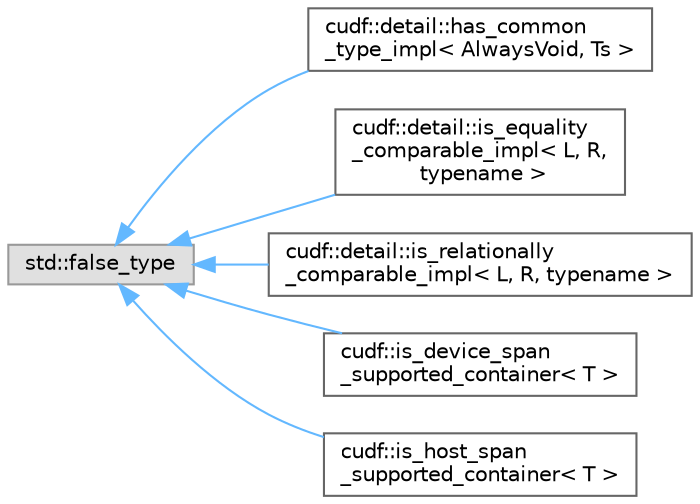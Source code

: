 digraph "类继承关系图"
{
 // LATEX_PDF_SIZE
  bgcolor="transparent";
  edge [fontname=Helvetica,fontsize=10,labelfontname=Helvetica,labelfontsize=10];
  node [fontname=Helvetica,fontsize=10,shape=box,height=0.2,width=0.4];
  rankdir="LR";
  Node0 [id="Node000000",label="std::false_type",height=0.2,width=0.4,color="grey60", fillcolor="#E0E0E0", style="filled",tooltip=" "];
  Node0 -> Node1 [id="edge136_Node000000_Node000001",dir="back",color="steelblue1",style="solid",tooltip=" "];
  Node1 [id="Node000001",label="cudf::detail::has_common\l_type_impl\< AlwaysVoid, Ts \>",height=0.2,width=0.4,color="grey40", fillcolor="white", style="filled",URL="$structcudf_1_1detail_1_1has__common__type__impl.html",tooltip=" "];
  Node0 -> Node2 [id="edge137_Node000000_Node000002",dir="back",color="steelblue1",style="solid",tooltip=" "];
  Node2 [id="Node000002",label="cudf::detail::is_equality\l_comparable_impl\< L, R,\l typename \>",height=0.2,width=0.4,color="grey40", fillcolor="white", style="filled",URL="$structcudf_1_1detail_1_1is__equality__comparable__impl.html",tooltip=" "];
  Node0 -> Node3 [id="edge138_Node000000_Node000003",dir="back",color="steelblue1",style="solid",tooltip=" "];
  Node3 [id="Node000003",label="cudf::detail::is_relationally\l_comparable_impl\< L, R, typename \>",height=0.2,width=0.4,color="grey40", fillcolor="white", style="filled",URL="$structcudf_1_1detail_1_1is__relationally__comparable__impl.html",tooltip=" "];
  Node0 -> Node4 [id="edge139_Node000000_Node000004",dir="back",color="steelblue1",style="solid",tooltip=" "];
  Node4 [id="Node000004",label="cudf::is_device_span\l_supported_container\< T \>",height=0.2,width=0.4,color="grey40", fillcolor="white", style="filled",URL="$structcudf_1_1is__device__span__supported__container.html",tooltip=" "];
  Node0 -> Node5 [id="edge140_Node000000_Node000005",dir="back",color="steelblue1",style="solid",tooltip=" "];
  Node5 [id="Node000005",label="cudf::is_host_span\l_supported_container\< T \>",height=0.2,width=0.4,color="grey40", fillcolor="white", style="filled",URL="$structcudf_1_1is__host__span__supported__container.html",tooltip=" "];
}
